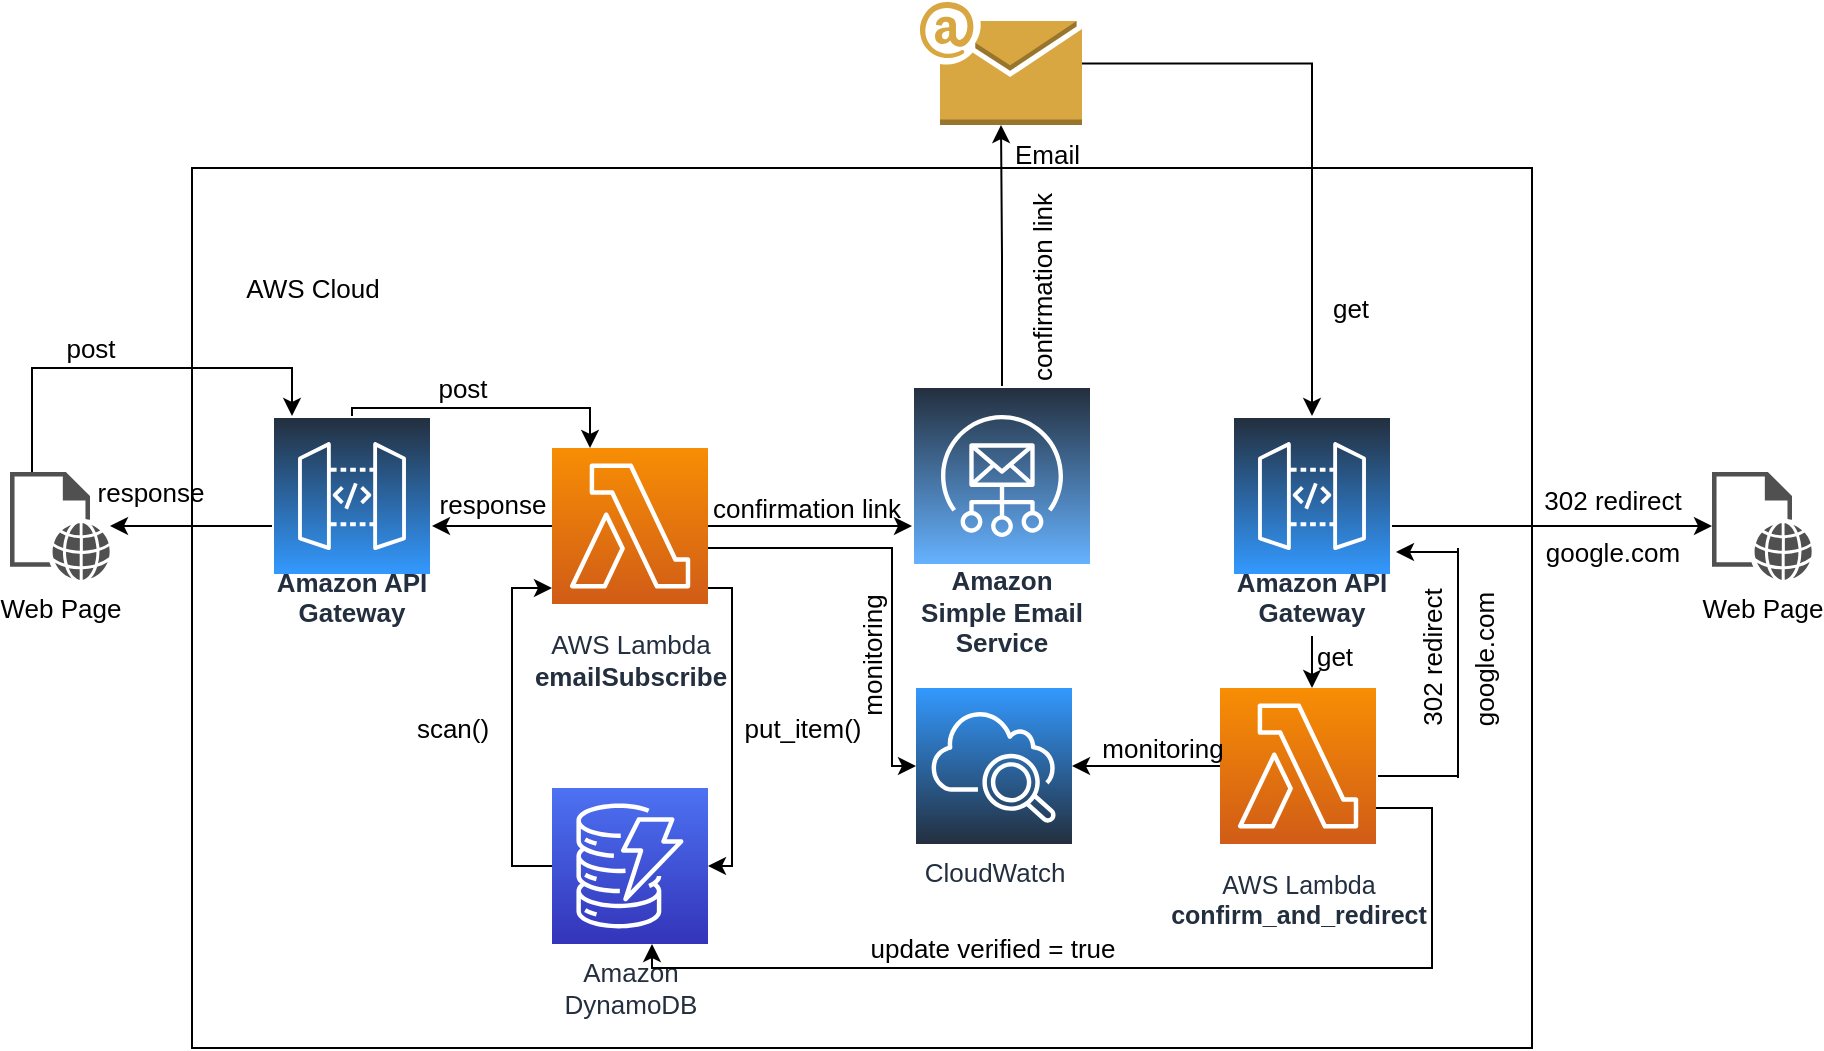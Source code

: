 <mxfile version="13.10.2" type="device"><diagram id="t17Hfxsaz5oX_R3C6tcW" name="Page-1"><mxGraphModel dx="1021" dy="579" grid="1" gridSize="10" guides="1" tooltips="1" connect="1" arrows="1" fold="1" page="1" pageScale="1" pageWidth="1654" pageHeight="1169" math="0" shadow="0"><root><mxCell id="0"/><mxCell id="1" parent="0"/><mxCell id="S6FFiPN5W5VirXATexDV-2" value="" style="rounded=0;whiteSpace=wrap;html=1;gradientColor=#66B2FF;fillColor=none;fontSize=13;" vertex="1" parent="1"><mxGeometry x="340" y="380" width="670" height="440" as="geometry"/></mxCell><mxCell id="eyD_hsZzwl-2c35G-NNw-4" value="" style="endArrow=none;html=1;endFill=0;fontSize=13;" parent="1" edge="1"><mxGeometry width="50" height="50" relative="1" as="geometry"><mxPoint x="933" y="684" as="sourcePoint"/><mxPoint x="973" y="684" as="targetPoint"/></mxGeometry></mxCell><mxCell id="qRUmmf7W9bCG8N9ESbf3-15" style="edgeStyle=orthogonalEdgeStyle;rounded=0;orthogonalLoop=1;jettySize=auto;html=1;fontSize=13;" parent="1" source="qRUmmf7W9bCG8N9ESbf3-1" target="qRUmmf7W9bCG8N9ESbf3-5" edge="1"><mxGeometry relative="1" as="geometry"><Array as="points"><mxPoint x="539" y="500"/></Array></mxGeometry></mxCell><mxCell id="qRUmmf7W9bCG8N9ESbf3-24" style="edgeStyle=orthogonalEdgeStyle;rounded=0;orthogonalLoop=1;jettySize=auto;html=1;fontSize=13;" parent="1" source="qRUmmf7W9bCG8N9ESbf3-1" target="qRUmmf7W9bCG8N9ESbf3-2" edge="1"><mxGeometry relative="1" as="geometry"/></mxCell><mxCell id="qRUmmf7W9bCG8N9ESbf3-1" value="Amazon API Gateway" style="outlineConnect=0;fontColor=#232F3E;strokeColor=#ffffff;fillColor=#232F3E;dashed=0;verticalLabelPosition=middle;verticalAlign=bottom;align=center;html=1;whiteSpace=wrap;fontSize=13;fontStyle=1;spacing=3;shape=mxgraph.aws4.productIcon;prIcon=mxgraph.aws4.api_gateway;gradientColor=#3399FF;" parent="1" vertex="1"><mxGeometry x="380" y="504" width="80" height="110" as="geometry"/></mxCell><mxCell id="qRUmmf7W9bCG8N9ESbf3-13" style="edgeStyle=orthogonalEdgeStyle;rounded=0;orthogonalLoop=1;jettySize=auto;html=1;fontSize=13;" parent="1" source="qRUmmf7W9bCG8N9ESbf3-2" target="qRUmmf7W9bCG8N9ESbf3-1" edge="1"><mxGeometry relative="1" as="geometry"><Array as="points"><mxPoint x="260" y="480"/><mxPoint x="390" y="480"/></Array></mxGeometry></mxCell><mxCell id="qRUmmf7W9bCG8N9ESbf3-2" value="Web Page" style="pointerEvents=1;shadow=0;dashed=0;html=1;strokeColor=none;fillColor=#505050;labelPosition=center;verticalLabelPosition=bottom;verticalAlign=top;outlineConnect=0;align=center;shape=mxgraph.office.concepts.web_page;fontSize=13;" parent="1" vertex="1"><mxGeometry x="249" y="532" width="50" height="54" as="geometry"/></mxCell><mxCell id="qRUmmf7W9bCG8N9ESbf3-16" style="edgeStyle=orthogonalEdgeStyle;rounded=0;orthogonalLoop=1;jettySize=auto;html=1;fontSize=13;" parent="1" source="qRUmmf7W9bCG8N9ESbf3-5" target="qRUmmf7W9bCG8N9ESbf3-6" edge="1"><mxGeometry relative="1" as="geometry"><Array as="points"><mxPoint x="610" y="590"/><mxPoint x="610" y="729"/></Array></mxGeometry></mxCell><mxCell id="qRUmmf7W9bCG8N9ESbf3-22" style="edgeStyle=orthogonalEdgeStyle;rounded=0;orthogonalLoop=1;jettySize=auto;html=1;fontSize=13;" parent="1" source="qRUmmf7W9bCG8N9ESbf3-5" target="qRUmmf7W9bCG8N9ESbf3-1" edge="1"><mxGeometry relative="1" as="geometry"/></mxCell><mxCell id="qRUmmf7W9bCG8N9ESbf3-25" style="edgeStyle=orthogonalEdgeStyle;rounded=0;orthogonalLoop=1;jettySize=auto;html=1;fontSize=13;" parent="1" source="qRUmmf7W9bCG8N9ESbf3-5" target="qRUmmf7W9bCG8N9ESbf3-9" edge="1"><mxGeometry relative="1" as="geometry"/></mxCell><mxCell id="qRUmmf7W9bCG8N9ESbf3-5" value="AWS Lambda&lt;br style=&quot;font-size: 13px;&quot;&gt;&lt;b style=&quot;font-size: 13px;&quot;&gt;emailSubscribe&lt;/b&gt;&lt;br style=&quot;font-size: 13px;&quot;&gt;" style="outlineConnect=0;fontColor=#232F3E;gradientColor=#F78E04;gradientDirection=north;fillColor=#D05C17;strokeColor=#ffffff;dashed=0;verticalLabelPosition=bottom;verticalAlign=top;align=center;html=1;fontSize=13;fontStyle=0;aspect=fixed;shape=mxgraph.aws4.resourceIcon;resIcon=mxgraph.aws4.lambda;labelBackgroundColor=#ffffff;spacingTop=6;" parent="1" vertex="1"><mxGeometry x="520" y="520" width="78" height="78" as="geometry"/></mxCell><mxCell id="qRUmmf7W9bCG8N9ESbf3-17" style="edgeStyle=orthogonalEdgeStyle;rounded=0;orthogonalLoop=1;jettySize=auto;html=1;fontSize=13;" parent="1" source="qRUmmf7W9bCG8N9ESbf3-6" target="qRUmmf7W9bCG8N9ESbf3-5" edge="1"><mxGeometry relative="1" as="geometry"><Array as="points"><mxPoint x="500" y="729"/><mxPoint x="500" y="590"/></Array></mxGeometry></mxCell><mxCell id="qRUmmf7W9bCG8N9ESbf3-6" value="Amazon&lt;br style=&quot;font-size: 13px;&quot;&gt;DynamoDB" style="outlineConnect=0;fontColor=#232F3E;gradientColor=#4D72F3;gradientDirection=north;fillColor=#3334B9;strokeColor=#ffffff;dashed=0;verticalLabelPosition=bottom;verticalAlign=top;align=center;html=1;fontSize=13;fontStyle=0;aspect=fixed;shape=mxgraph.aws4.resourceIcon;resIcon=mxgraph.aws4.dynamodb;labelBackgroundColor=#ffffff;" parent="1" vertex="1"><mxGeometry x="520" y="690" width="78" height="78" as="geometry"/></mxCell><mxCell id="qRUmmf7W9bCG8N9ESbf3-36" style="edgeStyle=orthogonalEdgeStyle;rounded=0;orthogonalLoop=1;jettySize=auto;html=1;fontSize=13;" parent="1" source="qRUmmf7W9bCG8N9ESbf3-45" target="qRUmmf7W9bCG8N9ESbf3-6" edge="1"><mxGeometry relative="1" as="geometry"><mxPoint x="990" y="660" as="sourcePoint"/><Array as="points"><mxPoint x="960" y="700"/><mxPoint x="960" y="780"/><mxPoint x="570" y="780"/></Array></mxGeometry></mxCell><mxCell id="qRUmmf7W9bCG8N9ESbf3-47" style="edgeStyle=orthogonalEdgeStyle;rounded=0;orthogonalLoop=1;jettySize=auto;html=1;fontSize=13;" parent="1" source="qRUmmf7W9bCG8N9ESbf3-7" target="qRUmmf7W9bCG8N9ESbf3-45" edge="1"><mxGeometry relative="1" as="geometry"><Array as="points"><mxPoint x="893" y="614"/><mxPoint x="893" y="614"/></Array></mxGeometry></mxCell><mxCell id="eyD_hsZzwl-2c35G-NNw-2" style="edgeStyle=orthogonalEdgeStyle;rounded=0;orthogonalLoop=1;jettySize=auto;html=1;fontSize=13;" parent="1" source="qRUmmf7W9bCG8N9ESbf3-7" target="qRUmmf7W9bCG8N9ESbf3-39" edge="1"><mxGeometry relative="1" as="geometry"/></mxCell><mxCell id="qRUmmf7W9bCG8N9ESbf3-7" value="Amazon API Gateway" style="outlineConnect=0;fontColor=#232F3E;strokeColor=#ffffff;fillColor=#232F3E;dashed=0;verticalLabelPosition=middle;verticalAlign=bottom;align=center;html=1;whiteSpace=wrap;fontSize=13;fontStyle=1;spacing=3;shape=mxgraph.aws4.productIcon;prIcon=mxgraph.aws4.api_gateway;gradientColor=#3399FF;" parent="1" vertex="1"><mxGeometry x="860" y="504" width="80" height="110" as="geometry"/></mxCell><mxCell id="qRUmmf7W9bCG8N9ESbf3-58" style="edgeStyle=orthogonalEdgeStyle;rounded=0;orthogonalLoop=1;jettySize=auto;html=1;startArrow=none;startFill=0;endArrow=classic;endFill=1;fontSize=13;" parent="1" source="qRUmmf7W9bCG8N9ESbf3-9" target="qRUmmf7W9bCG8N9ESbf3-55" edge="1"><mxGeometry relative="1" as="geometry"/></mxCell><mxCell id="qRUmmf7W9bCG8N9ESbf3-9" value="Amazon Simple Email Service" style="outlineConnect=0;fontColor=#232F3E;strokeColor=#ffffff;dashed=0;verticalLabelPosition=middle;verticalAlign=bottom;align=center;html=1;whiteSpace=wrap;fontSize=13;fontStyle=1;spacing=3;shape=mxgraph.aws4.productIcon;prIcon=mxgraph.aws4.simple_email_service;fillColor=#232F3E;gradientColor=#66B2FF;" parent="1" vertex="1"><mxGeometry x="700" y="489" width="90" height="140" as="geometry"/></mxCell><mxCell id="qRUmmf7W9bCG8N9ESbf3-26" value="put_item()" style="text;html=1;align=center;verticalAlign=middle;resizable=0;points=[];autosize=1;fontSize=13;" parent="1" vertex="1"><mxGeometry x="610" y="650" width="70" height="20" as="geometry"/></mxCell><mxCell id="qRUmmf7W9bCG8N9ESbf3-27" value="scan()" style="text;html=1;align=center;verticalAlign=middle;resizable=0;points=[];autosize=1;fontSize=13;" parent="1" vertex="1"><mxGeometry x="445" y="650" width="50" height="20" as="geometry"/></mxCell><mxCell id="qRUmmf7W9bCG8N9ESbf3-28" value="post" style="text;html=1;align=center;verticalAlign=middle;resizable=0;points=[];autosize=1;fontSize=13;" parent="1" vertex="1"><mxGeometry x="455" y="480" width="40" height="20" as="geometry"/></mxCell><mxCell id="qRUmmf7W9bCG8N9ESbf3-29" value="response" style="text;html=1;align=center;verticalAlign=middle;resizable=0;points=[];autosize=1;fontSize=13;" parent="1" vertex="1"><mxGeometry x="455" y="538" width="70" height="20" as="geometry"/></mxCell><mxCell id="qRUmmf7W9bCG8N9ESbf3-31" value="post" style="text;html=1;align=center;verticalAlign=middle;resizable=0;points=[];autosize=1;fontSize=13;" parent="1" vertex="1"><mxGeometry x="269" y="460" width="40" height="20" as="geometry"/></mxCell><mxCell id="qRUmmf7W9bCG8N9ESbf3-32" value="response" style="text;html=1;align=center;verticalAlign=middle;resizable=0;points=[];autosize=1;fontSize=13;" parent="1" vertex="1"><mxGeometry x="284" y="532" width="70" height="20" as="geometry"/></mxCell><mxCell id="qRUmmf7W9bCG8N9ESbf3-33" value="confirmation link" style="text;html=1;align=center;verticalAlign=middle;resizable=0;points=[];autosize=1;fontSize=13;" parent="1" vertex="1"><mxGeometry x="592" y="540" width="110" height="20" as="geometry"/></mxCell><mxCell id="qRUmmf7W9bCG8N9ESbf3-35" value="get" style="text;html=1;align=center;verticalAlign=middle;resizable=0;points=[];autosize=1;fontSize=13;" parent="1" vertex="1"><mxGeometry x="904" y="440" width="30" height="20" as="geometry"/></mxCell><mxCell id="qRUmmf7W9bCG8N9ESbf3-37" value="update verified = true" style="text;html=1;align=center;verticalAlign=middle;resizable=0;points=[];autosize=1;fontSize=13;" parent="1" vertex="1"><mxGeometry x="670" y="760" width="140" height="20" as="geometry"/></mxCell><mxCell id="qRUmmf7W9bCG8N9ESbf3-39" value="Web Page" style="pointerEvents=1;shadow=0;dashed=0;html=1;strokeColor=none;fillColor=#505050;labelPosition=center;verticalLabelPosition=bottom;verticalAlign=top;outlineConnect=0;align=center;shape=mxgraph.office.concepts.web_page;fontSize=13;" parent="1" vertex="1"><mxGeometry x="1100" y="532" width="50" height="54" as="geometry"/></mxCell><mxCell id="qRUmmf7W9bCG8N9ESbf3-41" value="302 redirect" style="text;html=1;align=center;verticalAlign=middle;resizable=0;points=[];autosize=1;fontSize=13;" parent="1" vertex="1"><mxGeometry x="1010" y="536" width="80" height="20" as="geometry"/></mxCell><mxCell id="qRUmmf7W9bCG8N9ESbf3-42" value="google.com" style="text;html=1;align=center;verticalAlign=middle;resizable=0;points=[];autosize=1;fontSize=13;" parent="1" vertex="1"><mxGeometry x="1010" y="562" width="80" height="20" as="geometry"/></mxCell><mxCell id="qRUmmf7W9bCG8N9ESbf3-44" value="AWS Cloud" style="text;html=1;align=center;verticalAlign=middle;resizable=0;points=[];autosize=1;fontSize=13;" parent="1" vertex="1"><mxGeometry x="360" y="430" width="80" height="20" as="geometry"/></mxCell><mxCell id="qRUmmf7W9bCG8N9ESbf3-52" style="edgeStyle=orthogonalEdgeStyle;rounded=0;orthogonalLoop=1;jettySize=auto;html=1;startArrow=none;startFill=0;endArrow=classic;endFill=1;fontSize=13;" parent="1" source="qRUmmf7W9bCG8N9ESbf3-45" target="qRUmmf7W9bCG8N9ESbf3-50" edge="1"><mxGeometry relative="1" as="geometry"/></mxCell><mxCell id="qRUmmf7W9bCG8N9ESbf3-45" value="&lt;font style=&quot;font-size: 12.5px&quot;&gt;AWS Lambda&lt;br&gt;&lt;/font&gt;&lt;div style=&quot;font-size: 12.5px&quot;&gt;&lt;b&gt;&lt;font style=&quot;font-size: 12.5px&quot;&gt;confirm_and_redirect&lt;/font&gt;&lt;/b&gt;&lt;/div&gt;&lt;div style=&quot;font-size: 12.5px&quot;&gt;&lt;br&gt;&lt;/div&gt;" style="outlineConnect=0;fontColor=#232F3E;gradientColor=#F78E04;gradientDirection=north;fillColor=#D05C17;strokeColor=#ffffff;dashed=0;verticalLabelPosition=bottom;verticalAlign=top;align=center;html=1;fontSize=13;fontStyle=0;aspect=fixed;shape=mxgraph.aws4.resourceIcon;resIcon=mxgraph.aws4.lambda;labelBackgroundColor=#ffffff;spacingTop=6;" parent="1" vertex="1"><mxGeometry x="854" y="640" width="78" height="78" as="geometry"/></mxCell><mxCell id="qRUmmf7W9bCG8N9ESbf3-48" value="get" style="text;html=1;align=center;verticalAlign=middle;resizable=0;points=[];autosize=1;fontSize=13;" parent="1" vertex="1"><mxGeometry x="896" y="614" width="30" height="20" as="geometry"/></mxCell><mxCell id="qRUmmf7W9bCG8N9ESbf3-51" style="edgeStyle=orthogonalEdgeStyle;rounded=0;orthogonalLoop=1;jettySize=auto;html=1;endArrow=none;endFill=0;startArrow=classic;startFill=1;fontSize=13;" parent="1" source="qRUmmf7W9bCG8N9ESbf3-50" target="qRUmmf7W9bCG8N9ESbf3-5" edge="1"><mxGeometry relative="1" as="geometry"><mxPoint x="540" y="600" as="targetPoint"/><Array as="points"><mxPoint x="690" y="679"/><mxPoint x="690" y="570"/></Array></mxGeometry></mxCell><mxCell id="qRUmmf7W9bCG8N9ESbf3-50" value="CloudWatch" style="outlineConnect=0;fontColor=#232F3E;gradientDirection=north;strokeColor=#ffffff;dashed=0;verticalLabelPosition=bottom;verticalAlign=top;align=center;html=1;fontSize=13;fontStyle=0;aspect=fixed;shape=mxgraph.aws4.resourceIcon;resIcon=mxgraph.aws4.cloudwatch_2;fillColor=#232F3E;gradientColor=#3399FF;" parent="1" vertex="1"><mxGeometry x="702" y="640" width="78" height="78" as="geometry"/></mxCell><mxCell id="qRUmmf7W9bCG8N9ESbf3-53" value="monitoring" style="text;html=1;align=center;verticalAlign=middle;resizable=0;points=[];autosize=1;fontSize=13;" parent="1" vertex="1"><mxGeometry x="785" y="660" width="80" height="20" as="geometry"/></mxCell><mxCell id="qRUmmf7W9bCG8N9ESbf3-54" value="monitoring" style="text;html=1;align=center;verticalAlign=middle;resizable=0;points=[];autosize=1;rotation=-90;fontSize=13;" parent="1" vertex="1"><mxGeometry x="640" y="614" width="80" height="20" as="geometry"/></mxCell><mxCell id="qRUmmf7W9bCG8N9ESbf3-59" style="edgeStyle=orthogonalEdgeStyle;rounded=0;orthogonalLoop=1;jettySize=auto;html=1;startArrow=none;startFill=0;endArrow=classic;endFill=1;fontSize=13;" parent="1" source="qRUmmf7W9bCG8N9ESbf3-55" target="qRUmmf7W9bCG8N9ESbf3-7" edge="1"><mxGeometry relative="1" as="geometry"/></mxCell><mxCell id="qRUmmf7W9bCG8N9ESbf3-55" value="Email" style="outlineConnect=0;dashed=0;verticalLabelPosition=bottom;verticalAlign=top;align=right;html=1;shape=mxgraph.aws3.email;fillColor=#D9A741;gradientColor=none;fontSize=13;" parent="1" vertex="1"><mxGeometry x="704" y="297" width="81" height="61.5" as="geometry"/></mxCell><mxCell id="qRUmmf7W9bCG8N9ESbf3-57" value="confirmation link" style="text;html=1;align=center;verticalAlign=middle;resizable=0;points=[];autosize=1;rotation=-90;fontSize=13;" parent="1" vertex="1"><mxGeometry x="710" y="430" width="110" height="20" as="geometry"/></mxCell><mxCell id="eyD_hsZzwl-2c35G-NNw-5" value="" style="endArrow=none;html=1;endFill=0;fontSize=13;" parent="1" edge="1"><mxGeometry width="50" height="50" relative="1" as="geometry"><mxPoint x="973" y="685" as="sourcePoint"/><mxPoint x="973" y="570" as="targetPoint"/></mxGeometry></mxCell><mxCell id="eyD_hsZzwl-2c35G-NNw-6" value="" style="endArrow=classic;html=1;fontSize=13;" parent="1" edge="1"><mxGeometry width="50" height="50" relative="1" as="geometry"><mxPoint x="973" y="572" as="sourcePoint"/><mxPoint x="942" y="572" as="targetPoint"/></mxGeometry></mxCell><mxCell id="eyD_hsZzwl-2c35G-NNw-8" value="302 redirect" style="text;html=1;align=center;verticalAlign=middle;resizable=0;points=[];autosize=1;rotation=-90;fontSize=13;" parent="1" vertex="1"><mxGeometry x="920" y="615" width="80" height="20" as="geometry"/></mxCell><mxCell id="eyD_hsZzwl-2c35G-NNw-9" value="google.com" style="text;html=1;align=center;verticalAlign=middle;resizable=0;points=[];autosize=1;rotation=-90;fontSize=13;" parent="1" vertex="1"><mxGeometry x="946" y="616" width="80" height="20" as="geometry"/></mxCell></root></mxGraphModel></diagram></mxfile>